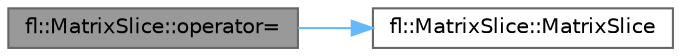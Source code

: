 digraph "fl::MatrixSlice::operator="
{
 // INTERACTIVE_SVG=YES
 // LATEX_PDF_SIZE
  bgcolor="transparent";
  edge [fontname=Helvetica,fontsize=10,labelfontname=Helvetica,labelfontsize=10];
  node [fontname=Helvetica,fontsize=10,shape=box,height=0.2,width=0.4];
  rankdir="LR";
  Node1 [id="Node000001",label="fl::MatrixSlice::operator=",height=0.2,width=0.4,color="gray40", fillcolor="grey60", style="filled", fontcolor="black",tooltip=" "];
  Node1 -> Node2 [id="edge1_Node000001_Node000002",color="steelblue1",style="solid",tooltip=" "];
  Node2 [id="Node000002",label="fl::MatrixSlice::MatrixSlice",height=0.2,width=0.4,color="grey40", fillcolor="white", style="filled",URL="$d6/da3/classfl_1_1_matrix_slice_a39c2560e65a399e5b23e1fe7e4db22e1.html#a39c2560e65a399e5b23e1fe7e4db22e1",tooltip=" "];
}
